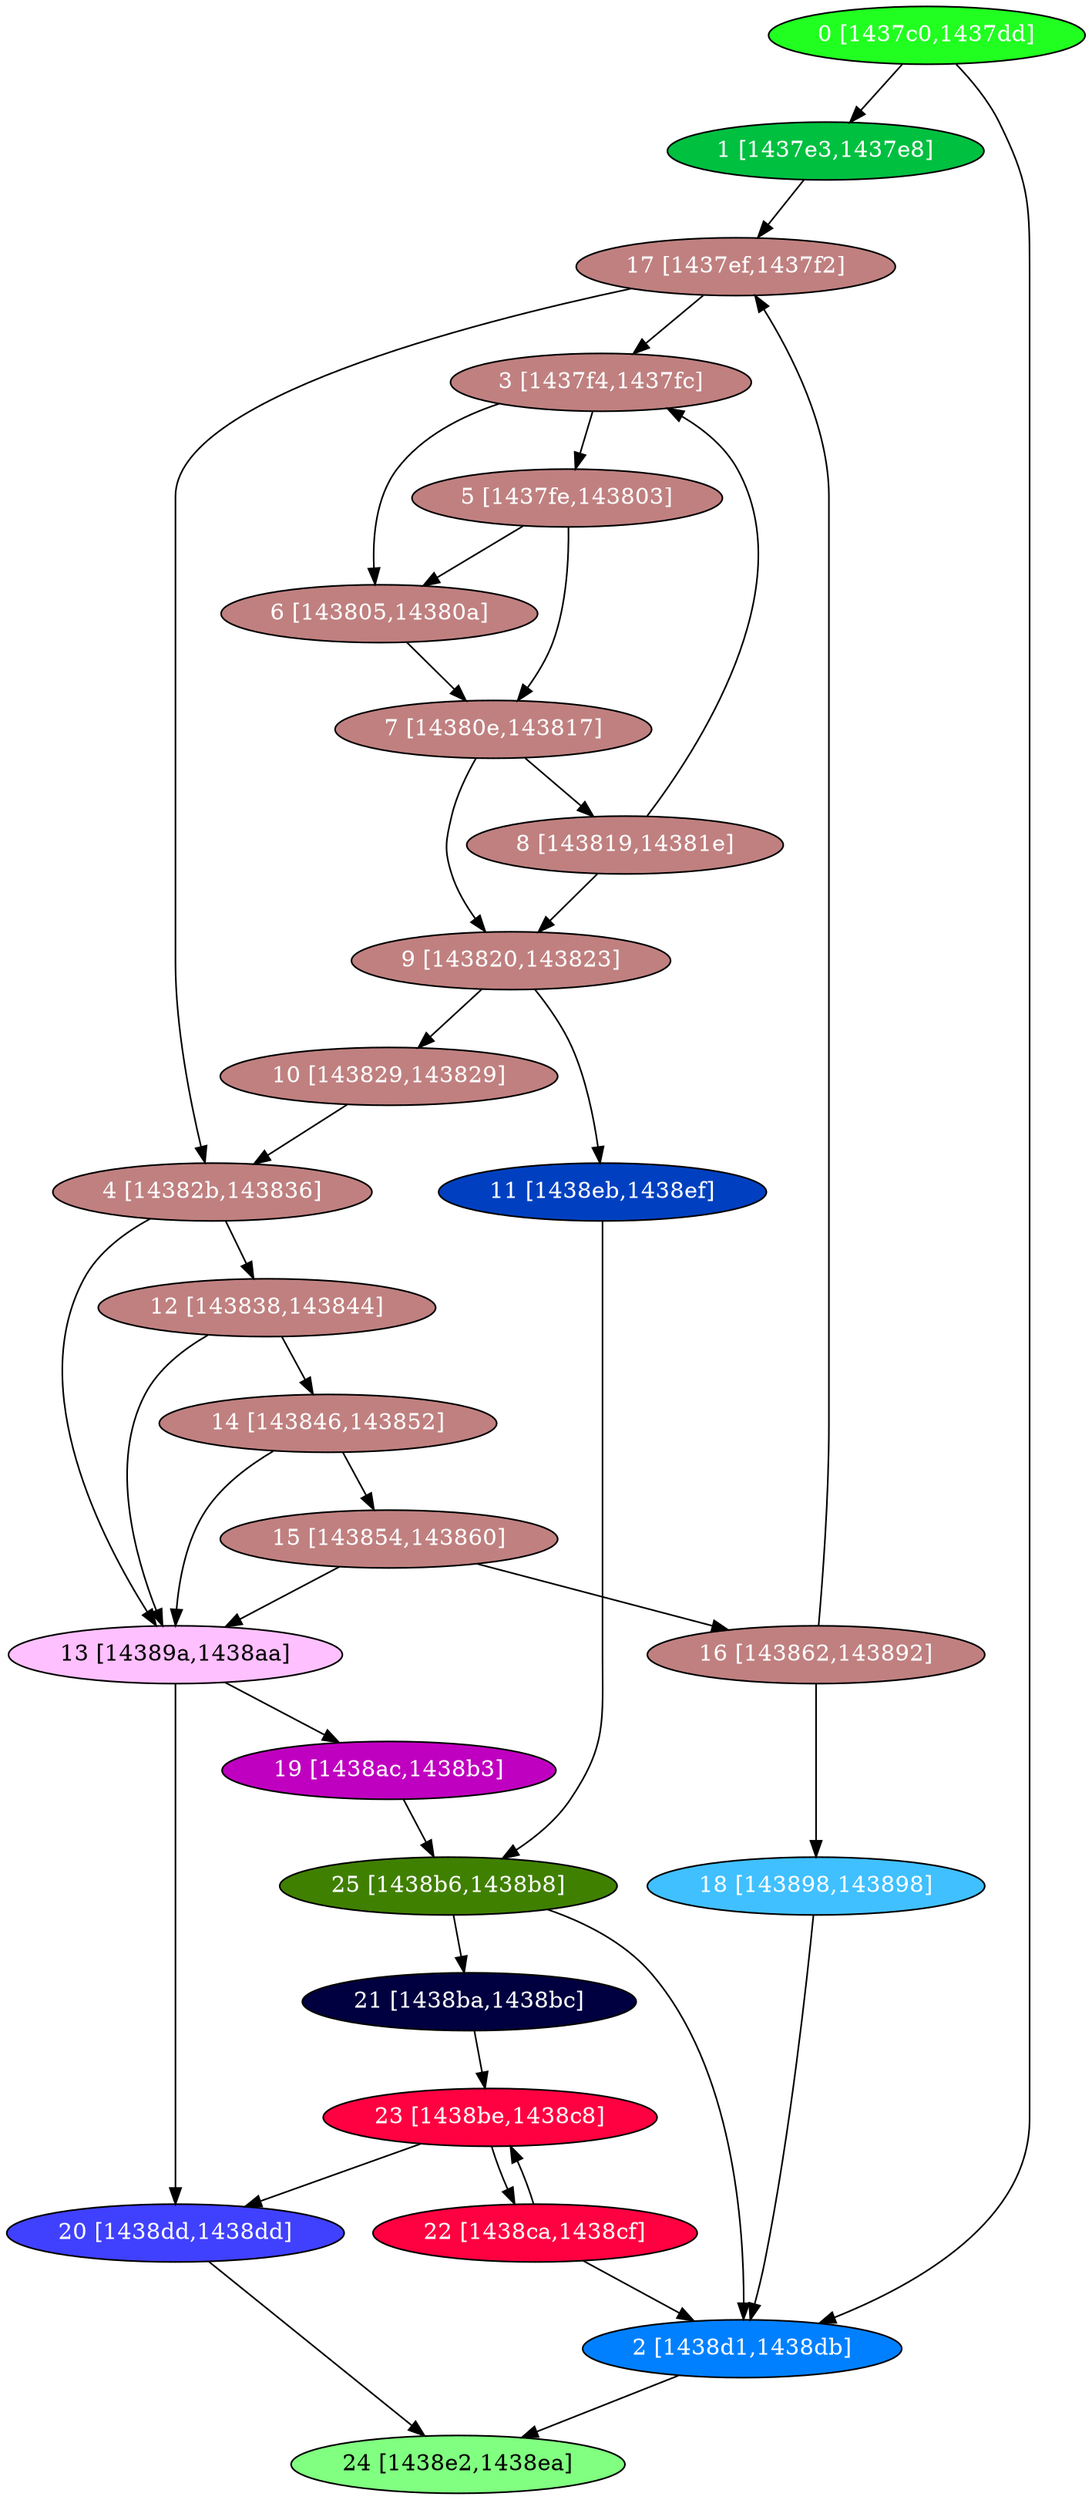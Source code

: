 diGraph libnss3{
	libnss3_0  [style=filled fillcolor="#20FF20" fontcolor="#ffffff" shape=oval label="0 [1437c0,1437dd]"]
	libnss3_1  [style=filled fillcolor="#00C040" fontcolor="#ffffff" shape=oval label="1 [1437e3,1437e8]"]
	libnss3_2  [style=filled fillcolor="#0080FF" fontcolor="#ffffff" shape=oval label="2 [1438d1,1438db]"]
	libnss3_3  [style=filled fillcolor="#C08080" fontcolor="#ffffff" shape=oval label="3 [1437f4,1437fc]"]
	libnss3_4  [style=filled fillcolor="#C08080" fontcolor="#ffffff" shape=oval label="4 [14382b,143836]"]
	libnss3_5  [style=filled fillcolor="#C08080" fontcolor="#ffffff" shape=oval label="5 [1437fe,143803]"]
	libnss3_6  [style=filled fillcolor="#C08080" fontcolor="#ffffff" shape=oval label="6 [143805,14380a]"]
	libnss3_7  [style=filled fillcolor="#C08080" fontcolor="#ffffff" shape=oval label="7 [14380e,143817]"]
	libnss3_8  [style=filled fillcolor="#C08080" fontcolor="#ffffff" shape=oval label="8 [143819,14381e]"]
	libnss3_9  [style=filled fillcolor="#C08080" fontcolor="#ffffff" shape=oval label="9 [143820,143823]"]
	libnss3_a  [style=filled fillcolor="#C08080" fontcolor="#ffffff" shape=oval label="10 [143829,143829]"]
	libnss3_b  [style=filled fillcolor="#0040C0" fontcolor="#ffffff" shape=oval label="11 [1438eb,1438ef]"]
	libnss3_c  [style=filled fillcolor="#C08080" fontcolor="#ffffff" shape=oval label="12 [143838,143844]"]
	libnss3_d  [style=filled fillcolor="#FFC0FF" fontcolor="#000000" shape=oval label="13 [14389a,1438aa]"]
	libnss3_e  [style=filled fillcolor="#C08080" fontcolor="#ffffff" shape=oval label="14 [143846,143852]"]
	libnss3_f  [style=filled fillcolor="#C08080" fontcolor="#ffffff" shape=oval label="15 [143854,143860]"]
	libnss3_10  [style=filled fillcolor="#C08080" fontcolor="#ffffff" shape=oval label="16 [143862,143892]"]
	libnss3_11  [style=filled fillcolor="#C08080" fontcolor="#ffffff" shape=oval label="17 [1437ef,1437f2]"]
	libnss3_12  [style=filled fillcolor="#40C0FF" fontcolor="#ffffff" shape=oval label="18 [143898,143898]"]
	libnss3_13  [style=filled fillcolor="#C000C0" fontcolor="#ffffff" shape=oval label="19 [1438ac,1438b3]"]
	libnss3_14  [style=filled fillcolor="#4040FF" fontcolor="#ffffff" shape=oval label="20 [1438dd,1438dd]"]
	libnss3_15  [style=filled fillcolor="#000040" fontcolor="#ffffff" shape=oval label="21 [1438ba,1438bc]"]
	libnss3_16  [style=filled fillcolor="#FF0040" fontcolor="#ffffff" shape=oval label="22 [1438ca,1438cf]"]
	libnss3_17  [style=filled fillcolor="#FF0040" fontcolor="#ffffff" shape=oval label="23 [1438be,1438c8]"]
	libnss3_18  [style=filled fillcolor="#80FF80" fontcolor="#000000" shape=oval label="24 [1438e2,1438ea]"]
	libnss3_19  [style=filled fillcolor="#408000" fontcolor="#ffffff" shape=oval label="25 [1438b6,1438b8]"]

	libnss3_0 -> libnss3_1
	libnss3_0 -> libnss3_2
	libnss3_1 -> libnss3_11
	libnss3_2 -> libnss3_18
	libnss3_3 -> libnss3_5
	libnss3_3 -> libnss3_6
	libnss3_4 -> libnss3_c
	libnss3_4 -> libnss3_d
	libnss3_5 -> libnss3_6
	libnss3_5 -> libnss3_7
	libnss3_6 -> libnss3_7
	libnss3_7 -> libnss3_8
	libnss3_7 -> libnss3_9
	libnss3_8 -> libnss3_3
	libnss3_8 -> libnss3_9
	libnss3_9 -> libnss3_a
	libnss3_9 -> libnss3_b
	libnss3_a -> libnss3_4
	libnss3_b -> libnss3_19
	libnss3_c -> libnss3_d
	libnss3_c -> libnss3_e
	libnss3_d -> libnss3_13
	libnss3_d -> libnss3_14
	libnss3_e -> libnss3_d
	libnss3_e -> libnss3_f
	libnss3_f -> libnss3_d
	libnss3_f -> libnss3_10
	libnss3_10 -> libnss3_11
	libnss3_10 -> libnss3_12
	libnss3_11 -> libnss3_3
	libnss3_11 -> libnss3_4
	libnss3_12 -> libnss3_2
	libnss3_13 -> libnss3_19
	libnss3_14 -> libnss3_18
	libnss3_15 -> libnss3_17
	libnss3_16 -> libnss3_2
	libnss3_16 -> libnss3_17
	libnss3_17 -> libnss3_14
	libnss3_17 -> libnss3_16
	libnss3_19 -> libnss3_2
	libnss3_19 -> libnss3_15
}